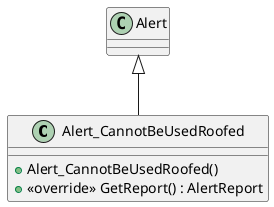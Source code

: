 @startuml
class Alert_CannotBeUsedRoofed {
    + Alert_CannotBeUsedRoofed()
    + <<override>> GetReport() : AlertReport
}
Alert <|-- Alert_CannotBeUsedRoofed
@enduml
